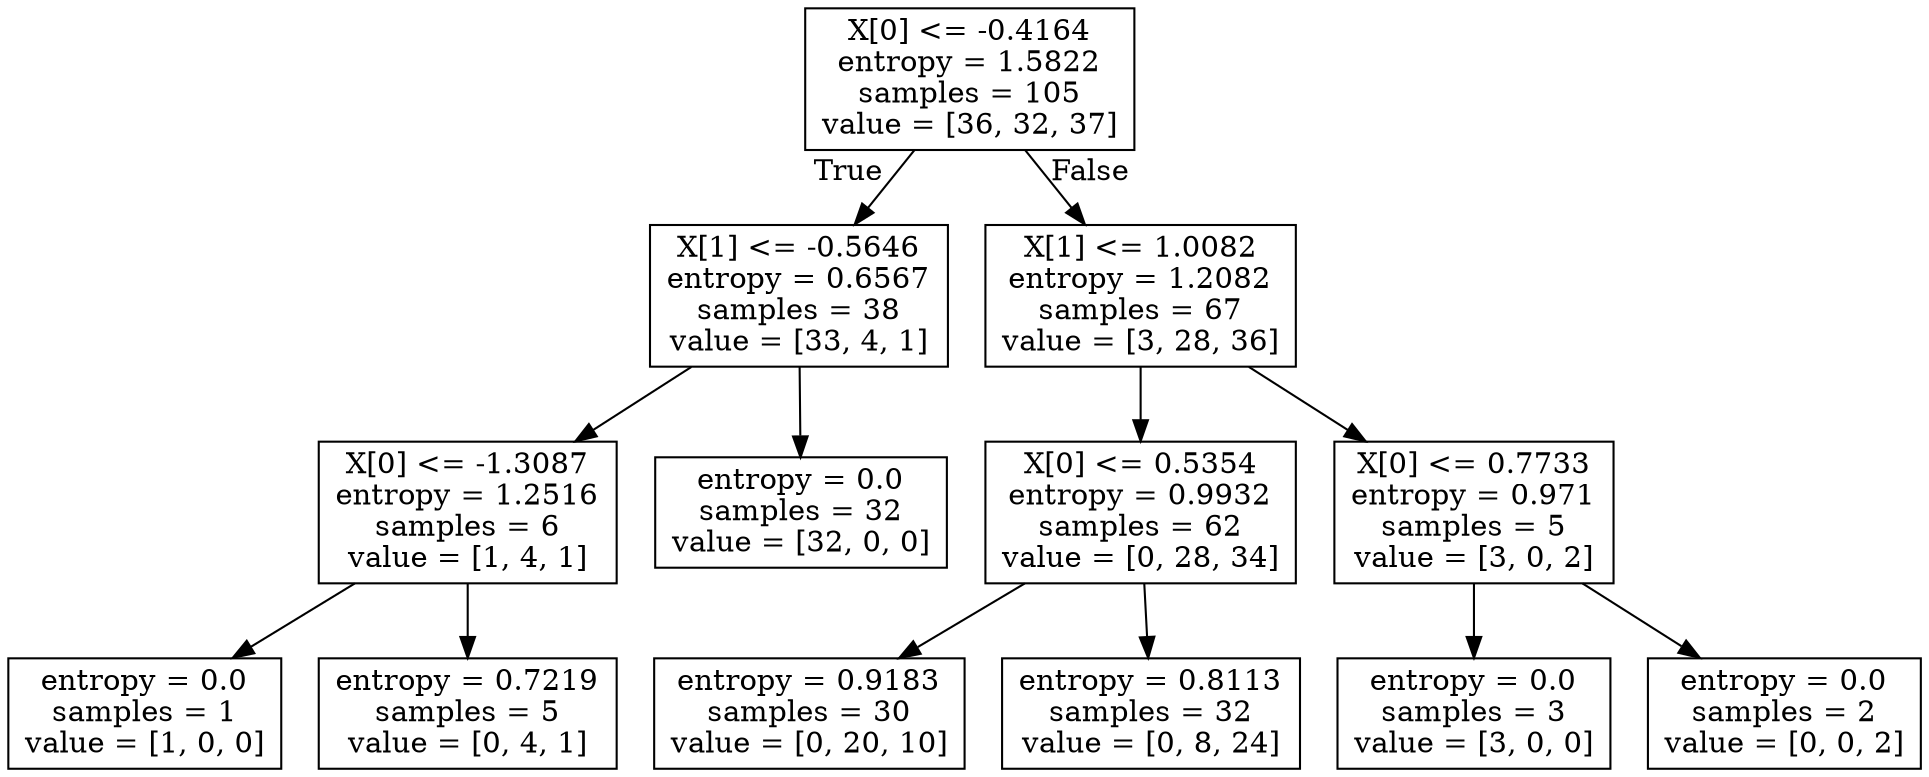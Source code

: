 digraph Tree {
node [shape=box] ;
0 [label="X[0] <= -0.4164\nentropy = 1.5822\nsamples = 105\nvalue = [36, 32, 37]"] ;
1 [label="X[1] <= -0.5646\nentropy = 0.6567\nsamples = 38\nvalue = [33, 4, 1]"] ;
0 -> 1 [labeldistance=2.5, labelangle=45, headlabel="True"] ;
2 [label="X[0] <= -1.3087\nentropy = 1.2516\nsamples = 6\nvalue = [1, 4, 1]"] ;
1 -> 2 ;
3 [label="entropy = 0.0\nsamples = 1\nvalue = [1, 0, 0]"] ;
2 -> 3 ;
4 [label="entropy = 0.7219\nsamples = 5\nvalue = [0, 4, 1]"] ;
2 -> 4 ;
5 [label="entropy = 0.0\nsamples = 32\nvalue = [32, 0, 0]"] ;
1 -> 5 ;
6 [label="X[1] <= 1.0082\nentropy = 1.2082\nsamples = 67\nvalue = [3, 28, 36]"] ;
0 -> 6 [labeldistance=2.5, labelangle=-45, headlabel="False"] ;
7 [label="X[0] <= 0.5354\nentropy = 0.9932\nsamples = 62\nvalue = [0, 28, 34]"] ;
6 -> 7 ;
8 [label="entropy = 0.9183\nsamples = 30\nvalue = [0, 20, 10]"] ;
7 -> 8 ;
9 [label="entropy = 0.8113\nsamples = 32\nvalue = [0, 8, 24]"] ;
7 -> 9 ;
10 [label="X[0] <= 0.7733\nentropy = 0.971\nsamples = 5\nvalue = [3, 0, 2]"] ;
6 -> 10 ;
11 [label="entropy = 0.0\nsamples = 3\nvalue = [3, 0, 0]"] ;
10 -> 11 ;
12 [label="entropy = 0.0\nsamples = 2\nvalue = [0, 0, 2]"] ;
10 -> 12 ;
}